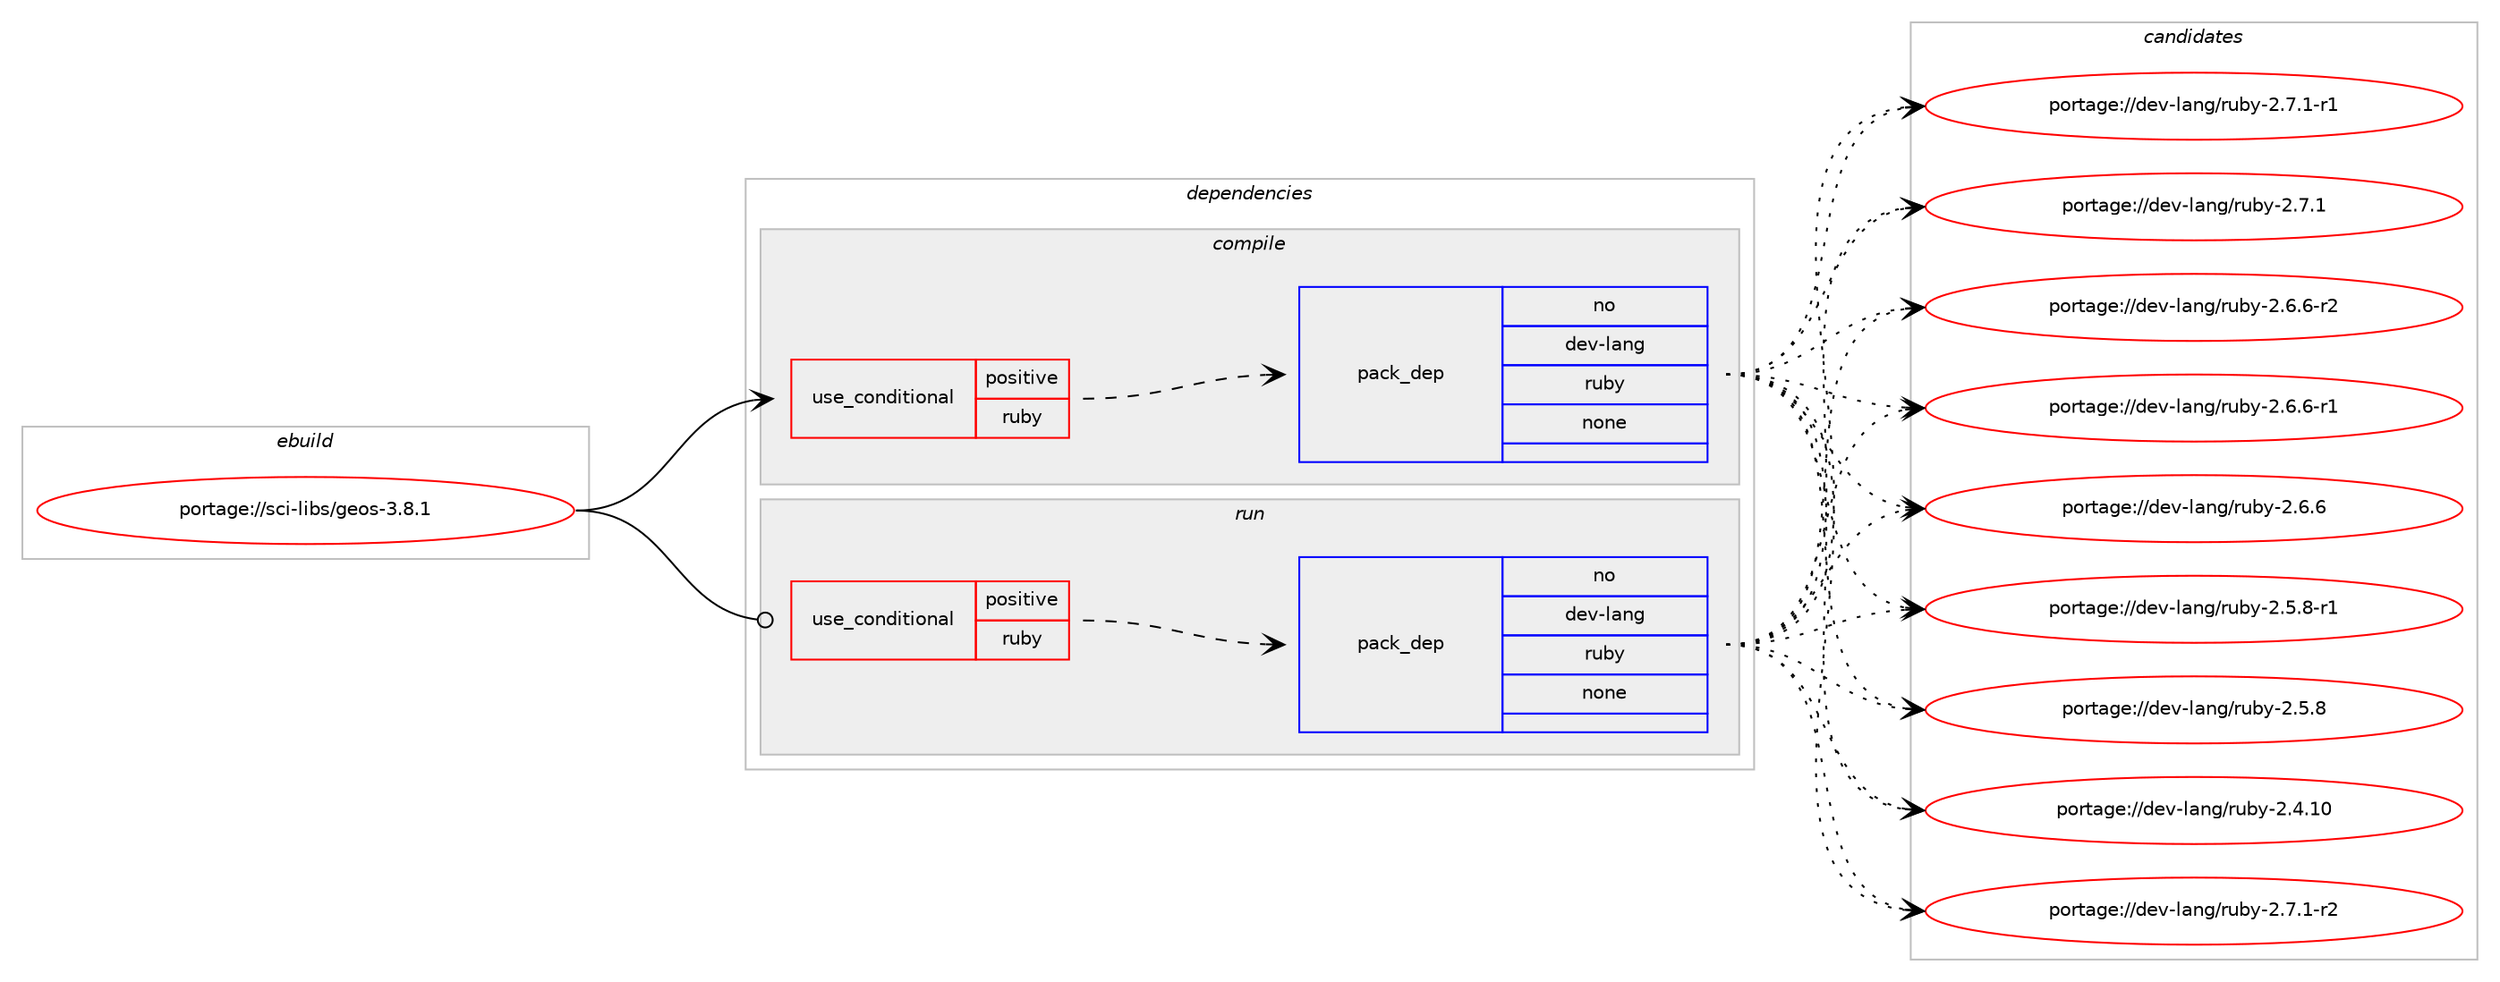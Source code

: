 digraph prolog {

# *************
# Graph options
# *************

newrank=true;
concentrate=true;
compound=true;
graph [rankdir=LR,fontname=Helvetica,fontsize=10,ranksep=1.5];#, ranksep=2.5, nodesep=0.2];
edge  [arrowhead=vee];
node  [fontname=Helvetica,fontsize=10];

# **********
# The ebuild
# **********

subgraph cluster_leftcol {
color=gray;
rank=same;
label=<<i>ebuild</i>>;
id [label="portage://sci-libs/geos-3.8.1", color=red, width=4, href="../sci-libs/geos-3.8.1.svg"];
}

# ****************
# The dependencies
# ****************

subgraph cluster_midcol {
color=gray;
label=<<i>dependencies</i>>;
subgraph cluster_compile {
fillcolor="#eeeeee";
style=filled;
label=<<i>compile</i>>;
subgraph cond471 {
dependency5310 [label=<<TABLE BORDER="0" CELLBORDER="1" CELLSPACING="0" CELLPADDING="4"><TR><TD ROWSPAN="3" CELLPADDING="10">use_conditional</TD></TR><TR><TD>positive</TD></TR><TR><TD>ruby</TD></TR></TABLE>>, shape=none, color=red];
subgraph pack4775 {
dependency5311 [label=<<TABLE BORDER="0" CELLBORDER="1" CELLSPACING="0" CELLPADDING="4" WIDTH="220"><TR><TD ROWSPAN="6" CELLPADDING="30">pack_dep</TD></TR><TR><TD WIDTH="110">no</TD></TR><TR><TD>dev-lang</TD></TR><TR><TD>ruby</TD></TR><TR><TD>none</TD></TR><TR><TD></TD></TR></TABLE>>, shape=none, color=blue];
}
dependency5310:e -> dependency5311:w [weight=20,style="dashed",arrowhead="vee"];
}
id:e -> dependency5310:w [weight=20,style="solid",arrowhead="vee"];
}
subgraph cluster_compileandrun {
fillcolor="#eeeeee";
style=filled;
label=<<i>compile and run</i>>;
}
subgraph cluster_run {
fillcolor="#eeeeee";
style=filled;
label=<<i>run</i>>;
subgraph cond472 {
dependency5312 [label=<<TABLE BORDER="0" CELLBORDER="1" CELLSPACING="0" CELLPADDING="4"><TR><TD ROWSPAN="3" CELLPADDING="10">use_conditional</TD></TR><TR><TD>positive</TD></TR><TR><TD>ruby</TD></TR></TABLE>>, shape=none, color=red];
subgraph pack4776 {
dependency5313 [label=<<TABLE BORDER="0" CELLBORDER="1" CELLSPACING="0" CELLPADDING="4" WIDTH="220"><TR><TD ROWSPAN="6" CELLPADDING="30">pack_dep</TD></TR><TR><TD WIDTH="110">no</TD></TR><TR><TD>dev-lang</TD></TR><TR><TD>ruby</TD></TR><TR><TD>none</TD></TR><TR><TD></TD></TR></TABLE>>, shape=none, color=blue];
}
dependency5312:e -> dependency5313:w [weight=20,style="dashed",arrowhead="vee"];
}
id:e -> dependency5312:w [weight=20,style="solid",arrowhead="odot"];
}
}

# **************
# The candidates
# **************

subgraph cluster_choices {
rank=same;
color=gray;
label=<<i>candidates</i>>;

subgraph choice4775 {
color=black;
nodesep=1;
choice100101118451089711010347114117981214550465546494511450 [label="portage://dev-lang/ruby-2.7.1-r2", color=red, width=4,href="../dev-lang/ruby-2.7.1-r2.svg"];
choice100101118451089711010347114117981214550465546494511449 [label="portage://dev-lang/ruby-2.7.1-r1", color=red, width=4,href="../dev-lang/ruby-2.7.1-r1.svg"];
choice10010111845108971101034711411798121455046554649 [label="portage://dev-lang/ruby-2.7.1", color=red, width=4,href="../dev-lang/ruby-2.7.1.svg"];
choice100101118451089711010347114117981214550465446544511450 [label="portage://dev-lang/ruby-2.6.6-r2", color=red, width=4,href="../dev-lang/ruby-2.6.6-r2.svg"];
choice100101118451089711010347114117981214550465446544511449 [label="portage://dev-lang/ruby-2.6.6-r1", color=red, width=4,href="../dev-lang/ruby-2.6.6-r1.svg"];
choice10010111845108971101034711411798121455046544654 [label="portage://dev-lang/ruby-2.6.6", color=red, width=4,href="../dev-lang/ruby-2.6.6.svg"];
choice100101118451089711010347114117981214550465346564511449 [label="portage://dev-lang/ruby-2.5.8-r1", color=red, width=4,href="../dev-lang/ruby-2.5.8-r1.svg"];
choice10010111845108971101034711411798121455046534656 [label="portage://dev-lang/ruby-2.5.8", color=red, width=4,href="../dev-lang/ruby-2.5.8.svg"];
choice1001011184510897110103471141179812145504652464948 [label="portage://dev-lang/ruby-2.4.10", color=red, width=4,href="../dev-lang/ruby-2.4.10.svg"];
dependency5311:e -> choice100101118451089711010347114117981214550465546494511450:w [style=dotted,weight="100"];
dependency5311:e -> choice100101118451089711010347114117981214550465546494511449:w [style=dotted,weight="100"];
dependency5311:e -> choice10010111845108971101034711411798121455046554649:w [style=dotted,weight="100"];
dependency5311:e -> choice100101118451089711010347114117981214550465446544511450:w [style=dotted,weight="100"];
dependency5311:e -> choice100101118451089711010347114117981214550465446544511449:w [style=dotted,weight="100"];
dependency5311:e -> choice10010111845108971101034711411798121455046544654:w [style=dotted,weight="100"];
dependency5311:e -> choice100101118451089711010347114117981214550465346564511449:w [style=dotted,weight="100"];
dependency5311:e -> choice10010111845108971101034711411798121455046534656:w [style=dotted,weight="100"];
dependency5311:e -> choice1001011184510897110103471141179812145504652464948:w [style=dotted,weight="100"];
}
subgraph choice4776 {
color=black;
nodesep=1;
choice100101118451089711010347114117981214550465546494511450 [label="portage://dev-lang/ruby-2.7.1-r2", color=red, width=4,href="../dev-lang/ruby-2.7.1-r2.svg"];
choice100101118451089711010347114117981214550465546494511449 [label="portage://dev-lang/ruby-2.7.1-r1", color=red, width=4,href="../dev-lang/ruby-2.7.1-r1.svg"];
choice10010111845108971101034711411798121455046554649 [label="portage://dev-lang/ruby-2.7.1", color=red, width=4,href="../dev-lang/ruby-2.7.1.svg"];
choice100101118451089711010347114117981214550465446544511450 [label="portage://dev-lang/ruby-2.6.6-r2", color=red, width=4,href="../dev-lang/ruby-2.6.6-r2.svg"];
choice100101118451089711010347114117981214550465446544511449 [label="portage://dev-lang/ruby-2.6.6-r1", color=red, width=4,href="../dev-lang/ruby-2.6.6-r1.svg"];
choice10010111845108971101034711411798121455046544654 [label="portage://dev-lang/ruby-2.6.6", color=red, width=4,href="../dev-lang/ruby-2.6.6.svg"];
choice100101118451089711010347114117981214550465346564511449 [label="portage://dev-lang/ruby-2.5.8-r1", color=red, width=4,href="../dev-lang/ruby-2.5.8-r1.svg"];
choice10010111845108971101034711411798121455046534656 [label="portage://dev-lang/ruby-2.5.8", color=red, width=4,href="../dev-lang/ruby-2.5.8.svg"];
choice1001011184510897110103471141179812145504652464948 [label="portage://dev-lang/ruby-2.4.10", color=red, width=4,href="../dev-lang/ruby-2.4.10.svg"];
dependency5313:e -> choice100101118451089711010347114117981214550465546494511450:w [style=dotted,weight="100"];
dependency5313:e -> choice100101118451089711010347114117981214550465546494511449:w [style=dotted,weight="100"];
dependency5313:e -> choice10010111845108971101034711411798121455046554649:w [style=dotted,weight="100"];
dependency5313:e -> choice100101118451089711010347114117981214550465446544511450:w [style=dotted,weight="100"];
dependency5313:e -> choice100101118451089711010347114117981214550465446544511449:w [style=dotted,weight="100"];
dependency5313:e -> choice10010111845108971101034711411798121455046544654:w [style=dotted,weight="100"];
dependency5313:e -> choice100101118451089711010347114117981214550465346564511449:w [style=dotted,weight="100"];
dependency5313:e -> choice10010111845108971101034711411798121455046534656:w [style=dotted,weight="100"];
dependency5313:e -> choice1001011184510897110103471141179812145504652464948:w [style=dotted,weight="100"];
}
}

}
